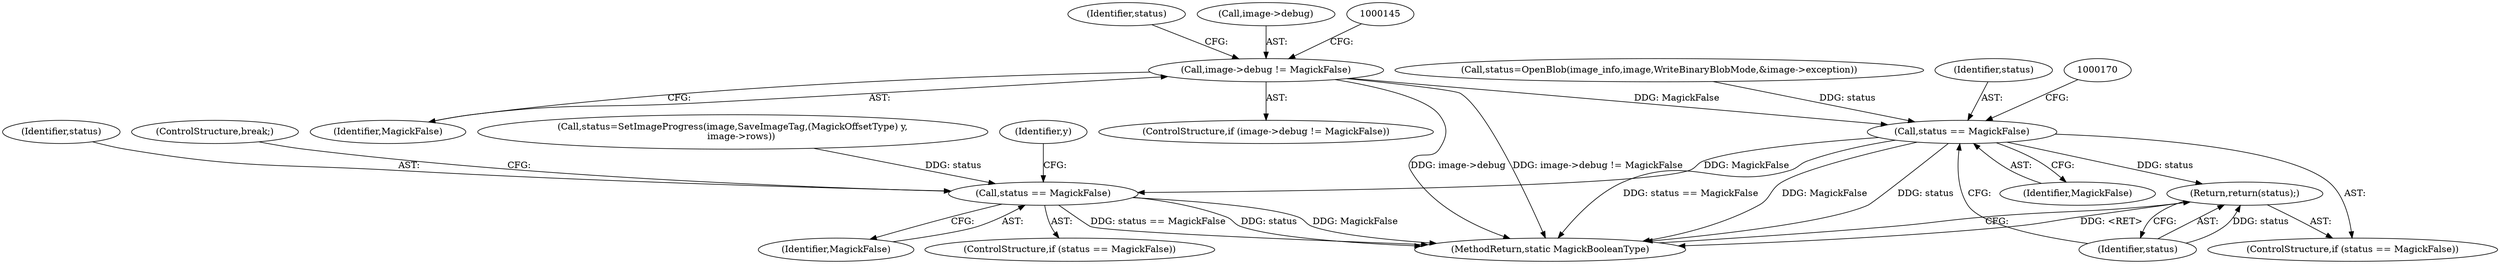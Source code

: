 digraph "0_ImageMagick_a0108a892f9ea3c2bb1e7a49b7d71376c2ecbff7@pointer" {
"1000139" [label="(Call,image->debug != MagickFalse)"];
"1000164" [label="(Call,status == MagickFalse)"];
"1000167" [label="(Return,return(status);)"];
"1000328" [label="(Call,status == MagickFalse)"];
"1000329" [label="(Identifier,status)"];
"1000154" [label="(Identifier,status)"];
"1000167" [label="(Return,return(status);)"];
"1000327" [label="(ControlStructure,if (status == MagickFalse))"];
"1000331" [label="(ControlStructure,break;)"];
"1000328" [label="(Call,status == MagickFalse)"];
"1000316" [label="(Call,status=SetImageProgress(image,SaveImageTag,(MagickOffsetType) y,\n      image->rows))"];
"1000138" [label="(ControlStructure,if (image->debug != MagickFalse))"];
"1000164" [label="(Call,status == MagickFalse)"];
"1000143" [label="(Identifier,MagickFalse)"];
"1000166" [label="(Identifier,MagickFalse)"];
"1000153" [label="(Call,status=OpenBlob(image_info,image,WriteBinaryBlobMode,&image->exception))"];
"1000338" [label="(MethodReturn,static MagickBooleanType)"];
"1000139" [label="(Call,image->debug != MagickFalse)"];
"1000165" [label="(Identifier,status)"];
"1000163" [label="(ControlStructure,if (status == MagickFalse))"];
"1000230" [label="(Identifier,y)"];
"1000168" [label="(Identifier,status)"];
"1000140" [label="(Call,image->debug)"];
"1000330" [label="(Identifier,MagickFalse)"];
"1000139" -> "1000138"  [label="AST: "];
"1000139" -> "1000143"  [label="CFG: "];
"1000140" -> "1000139"  [label="AST: "];
"1000143" -> "1000139"  [label="AST: "];
"1000145" -> "1000139"  [label="CFG: "];
"1000154" -> "1000139"  [label="CFG: "];
"1000139" -> "1000338"  [label="DDG: image->debug != MagickFalse"];
"1000139" -> "1000338"  [label="DDG: image->debug"];
"1000139" -> "1000164"  [label="DDG: MagickFalse"];
"1000164" -> "1000163"  [label="AST: "];
"1000164" -> "1000166"  [label="CFG: "];
"1000165" -> "1000164"  [label="AST: "];
"1000166" -> "1000164"  [label="AST: "];
"1000168" -> "1000164"  [label="CFG: "];
"1000170" -> "1000164"  [label="CFG: "];
"1000164" -> "1000338"  [label="DDG: status == MagickFalse"];
"1000164" -> "1000338"  [label="DDG: MagickFalse"];
"1000164" -> "1000338"  [label="DDG: status"];
"1000153" -> "1000164"  [label="DDG: status"];
"1000164" -> "1000167"  [label="DDG: status"];
"1000164" -> "1000328"  [label="DDG: MagickFalse"];
"1000167" -> "1000163"  [label="AST: "];
"1000167" -> "1000168"  [label="CFG: "];
"1000168" -> "1000167"  [label="AST: "];
"1000338" -> "1000167"  [label="CFG: "];
"1000167" -> "1000338"  [label="DDG: <RET>"];
"1000168" -> "1000167"  [label="DDG: status"];
"1000328" -> "1000327"  [label="AST: "];
"1000328" -> "1000330"  [label="CFG: "];
"1000329" -> "1000328"  [label="AST: "];
"1000330" -> "1000328"  [label="AST: "];
"1000331" -> "1000328"  [label="CFG: "];
"1000230" -> "1000328"  [label="CFG: "];
"1000328" -> "1000338"  [label="DDG: status == MagickFalse"];
"1000328" -> "1000338"  [label="DDG: status"];
"1000328" -> "1000338"  [label="DDG: MagickFalse"];
"1000316" -> "1000328"  [label="DDG: status"];
}
